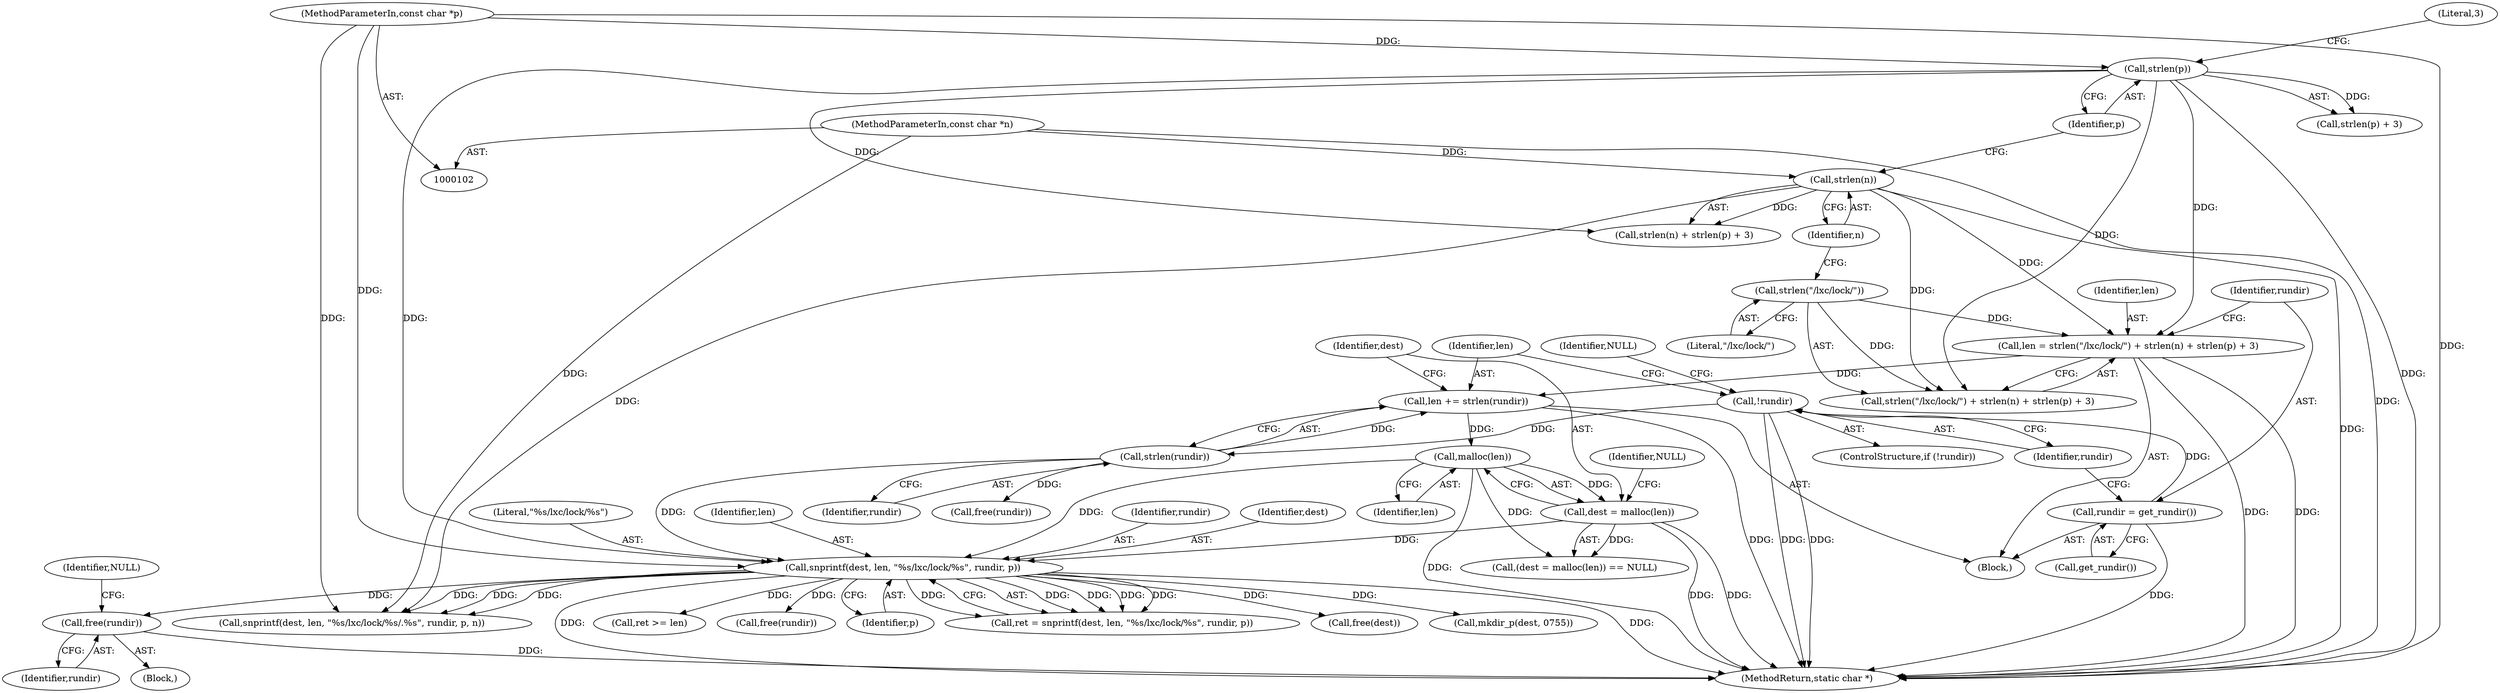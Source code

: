 digraph "0_lxc_72cf81f6a3404e35028567db2c99a90406e9c6e6@API" {
"1000181" [label="(Call,free(rundir))"];
"1000148" [label="(Call,snprintf(dest, len, \"%s/lxc/lock/%s\", rundir, p))"];
"1000136" [label="(Call,dest = malloc(len))"];
"1000138" [label="(Call,malloc(len))"];
"1000130" [label="(Call,len += strlen(rundir))"];
"1000132" [label="(Call,strlen(rundir))"];
"1000126" [label="(Call,!rundir)"];
"1000122" [label="(Call,rundir = get_rundir())"];
"1000110" [label="(Call,len = strlen(\"/lxc/lock/\") + strlen(n) + strlen(p) + 3)"];
"1000113" [label="(Call,strlen(\"/lxc/lock/\"))"];
"1000116" [label="(Call,strlen(n))"];
"1000104" [label="(MethodParameterIn,const char *n)"];
"1000119" [label="(Call,strlen(p))"];
"1000103" [label="(MethodParameterIn,const char *p)"];
"1000116" [label="(Call,strlen(n))"];
"1000105" [label="(Block,)"];
"1000181" [label="(Call,free(rundir))"];
"1000112" [label="(Call,strlen(\"/lxc/lock/\") + strlen(n) + strlen(p) + 3)"];
"1000114" [label="(Literal,\"/lxc/lock/\")"];
"1000126" [label="(Call,!rundir)"];
"1000178" [label="(Block,)"];
"1000131" [label="(Identifier,len)"];
"1000124" [label="(Call,get_rundir())"];
"1000184" [label="(Identifier,NULL)"];
"1000163" [label="(Call,free(dest))"];
"1000171" [label="(Call,mkdir_p(dest, 0755))"];
"1000118" [label="(Call,strlen(p) + 3)"];
"1000129" [label="(Identifier,NULL)"];
"1000127" [label="(Identifier,rundir)"];
"1000159" [label="(Call,ret >= len)"];
"1000138" [label="(Call,malloc(len))"];
"1000149" [label="(Identifier,dest)"];
"1000142" [label="(Call,free(rundir))"];
"1000110" [label="(Call,len = strlen(\"/lxc/lock/\") + strlen(n) + strlen(p) + 3)"];
"1000187" [label="(Call,snprintf(dest, len, \"%s/lxc/lock/%s/.%s\", rundir, p, n))"];
"1000119" [label="(Call,strlen(p))"];
"1000140" [label="(Identifier,NULL)"];
"1000125" [label="(ControlStructure,if (!rundir))"];
"1000151" [label="(Literal,\"%s/lxc/lock/%s\")"];
"1000130" [label="(Call,len += strlen(rundir))"];
"1000150" [label="(Identifier,len)"];
"1000133" [label="(Identifier,rundir)"];
"1000135" [label="(Call,(dest = malloc(len)) == NULL)"];
"1000165" [label="(Call,free(rundir))"];
"1000117" [label="(Identifier,n)"];
"1000122" [label="(Call,rundir = get_rundir())"];
"1000123" [label="(Identifier,rundir)"];
"1000148" [label="(Call,snprintf(dest, len, \"%s/lxc/lock/%s\", rundir, p))"];
"1000152" [label="(Identifier,rundir)"];
"1000211" [label="(MethodReturn,static char *)"];
"1000153" [label="(Identifier,p)"];
"1000104" [label="(MethodParameterIn,const char *n)"];
"1000115" [label="(Call,strlen(n) + strlen(p) + 3)"];
"1000103" [label="(MethodParameterIn,const char *p)"];
"1000111" [label="(Identifier,len)"];
"1000139" [label="(Identifier,len)"];
"1000121" [label="(Literal,3)"];
"1000146" [label="(Call,ret = snprintf(dest, len, \"%s/lxc/lock/%s\", rundir, p))"];
"1000132" [label="(Call,strlen(rundir))"];
"1000137" [label="(Identifier,dest)"];
"1000113" [label="(Call,strlen(\"/lxc/lock/\"))"];
"1000136" [label="(Call,dest = malloc(len))"];
"1000182" [label="(Identifier,rundir)"];
"1000120" [label="(Identifier,p)"];
"1000181" -> "1000178"  [label="AST: "];
"1000181" -> "1000182"  [label="CFG: "];
"1000182" -> "1000181"  [label="AST: "];
"1000184" -> "1000181"  [label="CFG: "];
"1000181" -> "1000211"  [label="DDG: "];
"1000148" -> "1000181"  [label="DDG: "];
"1000148" -> "1000146"  [label="AST: "];
"1000148" -> "1000153"  [label="CFG: "];
"1000149" -> "1000148"  [label="AST: "];
"1000150" -> "1000148"  [label="AST: "];
"1000151" -> "1000148"  [label="AST: "];
"1000152" -> "1000148"  [label="AST: "];
"1000153" -> "1000148"  [label="AST: "];
"1000146" -> "1000148"  [label="CFG: "];
"1000148" -> "1000211"  [label="DDG: "];
"1000148" -> "1000211"  [label="DDG: "];
"1000148" -> "1000146"  [label="DDG: "];
"1000148" -> "1000146"  [label="DDG: "];
"1000148" -> "1000146"  [label="DDG: "];
"1000148" -> "1000146"  [label="DDG: "];
"1000148" -> "1000146"  [label="DDG: "];
"1000136" -> "1000148"  [label="DDG: "];
"1000138" -> "1000148"  [label="DDG: "];
"1000132" -> "1000148"  [label="DDG: "];
"1000119" -> "1000148"  [label="DDG: "];
"1000103" -> "1000148"  [label="DDG: "];
"1000148" -> "1000159"  [label="DDG: "];
"1000148" -> "1000163"  [label="DDG: "];
"1000148" -> "1000165"  [label="DDG: "];
"1000148" -> "1000171"  [label="DDG: "];
"1000148" -> "1000187"  [label="DDG: "];
"1000148" -> "1000187"  [label="DDG: "];
"1000148" -> "1000187"  [label="DDG: "];
"1000136" -> "1000135"  [label="AST: "];
"1000136" -> "1000138"  [label="CFG: "];
"1000137" -> "1000136"  [label="AST: "];
"1000138" -> "1000136"  [label="AST: "];
"1000140" -> "1000136"  [label="CFG: "];
"1000136" -> "1000211"  [label="DDG: "];
"1000136" -> "1000211"  [label="DDG: "];
"1000136" -> "1000135"  [label="DDG: "];
"1000138" -> "1000136"  [label="DDG: "];
"1000138" -> "1000139"  [label="CFG: "];
"1000139" -> "1000138"  [label="AST: "];
"1000138" -> "1000211"  [label="DDG: "];
"1000138" -> "1000135"  [label="DDG: "];
"1000130" -> "1000138"  [label="DDG: "];
"1000130" -> "1000105"  [label="AST: "];
"1000130" -> "1000132"  [label="CFG: "];
"1000131" -> "1000130"  [label="AST: "];
"1000132" -> "1000130"  [label="AST: "];
"1000137" -> "1000130"  [label="CFG: "];
"1000130" -> "1000211"  [label="DDG: "];
"1000132" -> "1000130"  [label="DDG: "];
"1000110" -> "1000130"  [label="DDG: "];
"1000132" -> "1000133"  [label="CFG: "];
"1000133" -> "1000132"  [label="AST: "];
"1000126" -> "1000132"  [label="DDG: "];
"1000132" -> "1000142"  [label="DDG: "];
"1000126" -> "1000125"  [label="AST: "];
"1000126" -> "1000127"  [label="CFG: "];
"1000127" -> "1000126"  [label="AST: "];
"1000129" -> "1000126"  [label="CFG: "];
"1000131" -> "1000126"  [label="CFG: "];
"1000126" -> "1000211"  [label="DDG: "];
"1000126" -> "1000211"  [label="DDG: "];
"1000122" -> "1000126"  [label="DDG: "];
"1000122" -> "1000105"  [label="AST: "];
"1000122" -> "1000124"  [label="CFG: "];
"1000123" -> "1000122"  [label="AST: "];
"1000124" -> "1000122"  [label="AST: "];
"1000127" -> "1000122"  [label="CFG: "];
"1000122" -> "1000211"  [label="DDG: "];
"1000110" -> "1000105"  [label="AST: "];
"1000110" -> "1000112"  [label="CFG: "];
"1000111" -> "1000110"  [label="AST: "];
"1000112" -> "1000110"  [label="AST: "];
"1000123" -> "1000110"  [label="CFG: "];
"1000110" -> "1000211"  [label="DDG: "];
"1000110" -> "1000211"  [label="DDG: "];
"1000113" -> "1000110"  [label="DDG: "];
"1000116" -> "1000110"  [label="DDG: "];
"1000119" -> "1000110"  [label="DDG: "];
"1000113" -> "1000112"  [label="AST: "];
"1000113" -> "1000114"  [label="CFG: "];
"1000114" -> "1000113"  [label="AST: "];
"1000117" -> "1000113"  [label="CFG: "];
"1000113" -> "1000112"  [label="DDG: "];
"1000116" -> "1000115"  [label="AST: "];
"1000116" -> "1000117"  [label="CFG: "];
"1000117" -> "1000116"  [label="AST: "];
"1000120" -> "1000116"  [label="CFG: "];
"1000116" -> "1000211"  [label="DDG: "];
"1000116" -> "1000112"  [label="DDG: "];
"1000116" -> "1000115"  [label="DDG: "];
"1000104" -> "1000116"  [label="DDG: "];
"1000116" -> "1000187"  [label="DDG: "];
"1000104" -> "1000102"  [label="AST: "];
"1000104" -> "1000211"  [label="DDG: "];
"1000104" -> "1000187"  [label="DDG: "];
"1000119" -> "1000118"  [label="AST: "];
"1000119" -> "1000120"  [label="CFG: "];
"1000120" -> "1000119"  [label="AST: "];
"1000121" -> "1000119"  [label="CFG: "];
"1000119" -> "1000211"  [label="DDG: "];
"1000119" -> "1000112"  [label="DDG: "];
"1000119" -> "1000115"  [label="DDG: "];
"1000119" -> "1000118"  [label="DDG: "];
"1000103" -> "1000119"  [label="DDG: "];
"1000103" -> "1000102"  [label="AST: "];
"1000103" -> "1000211"  [label="DDG: "];
"1000103" -> "1000187"  [label="DDG: "];
}
